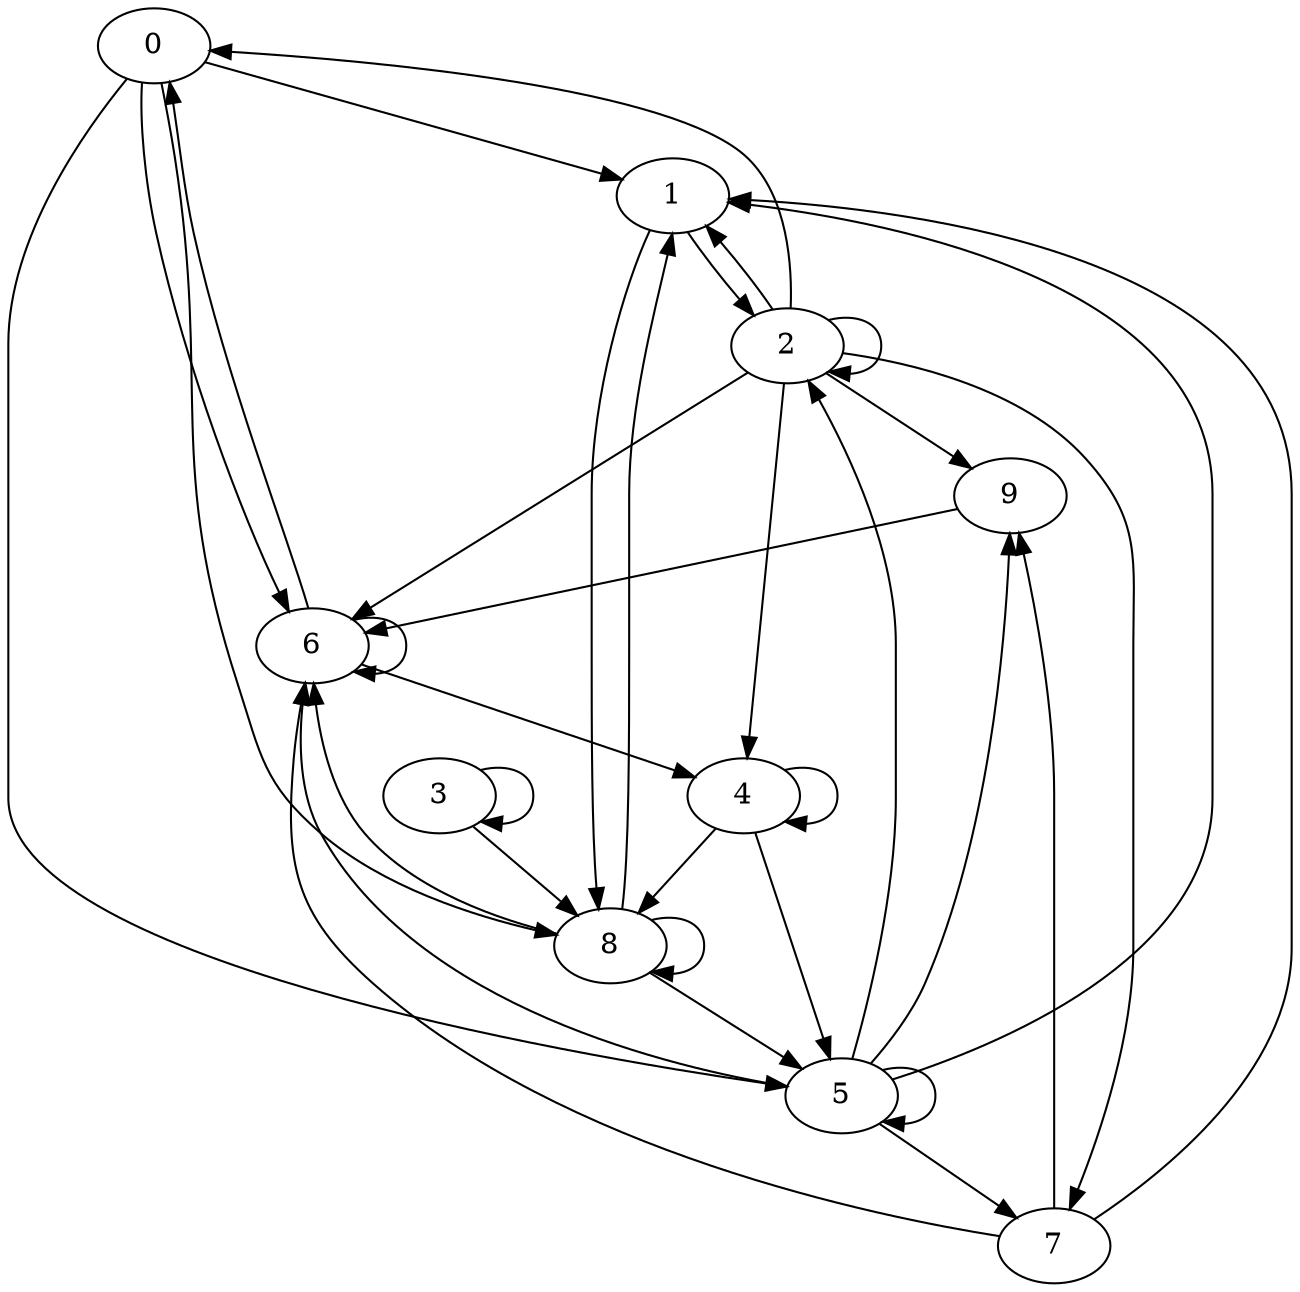 digraph {
	0;
	1;
	2;
	3;
	4;
	5;
	6;
	7;
	8;
	9;

	0 -> 1 ;
	0 -> 5 ;
	0 -> 6 ;
	0 -> 8 ;
	1 -> 2 ;
	1 -> 8 ;
	2 -> 0 ;
	2 -> 1 ;
	2 -> 2 ;
	2 -> 4 ;
	2 -> 6 ;
	2 -> 7 ;
	2 -> 9 ;
	3 -> 3 ;
	3 -> 8 ;
	4 -> 4 ;
	4 -> 5 ;
	4 -> 8 ;
	5 -> 1 ;
	5 -> 2 ;
	5 -> 5 ;
	5 -> 6 ;
	5 -> 7 ;
	5 -> 9 ;
	6 -> 0 ;
	6 -> 4 ;
	6 -> 6 ;
	7 -> 1 ;
	7 -> 6 ;
	7 -> 9 ;
	8 -> 1 ;
	8 -> 5 ;
	8 -> 6 ;
	8 -> 8 ;
	9 -> 6 ;
}
